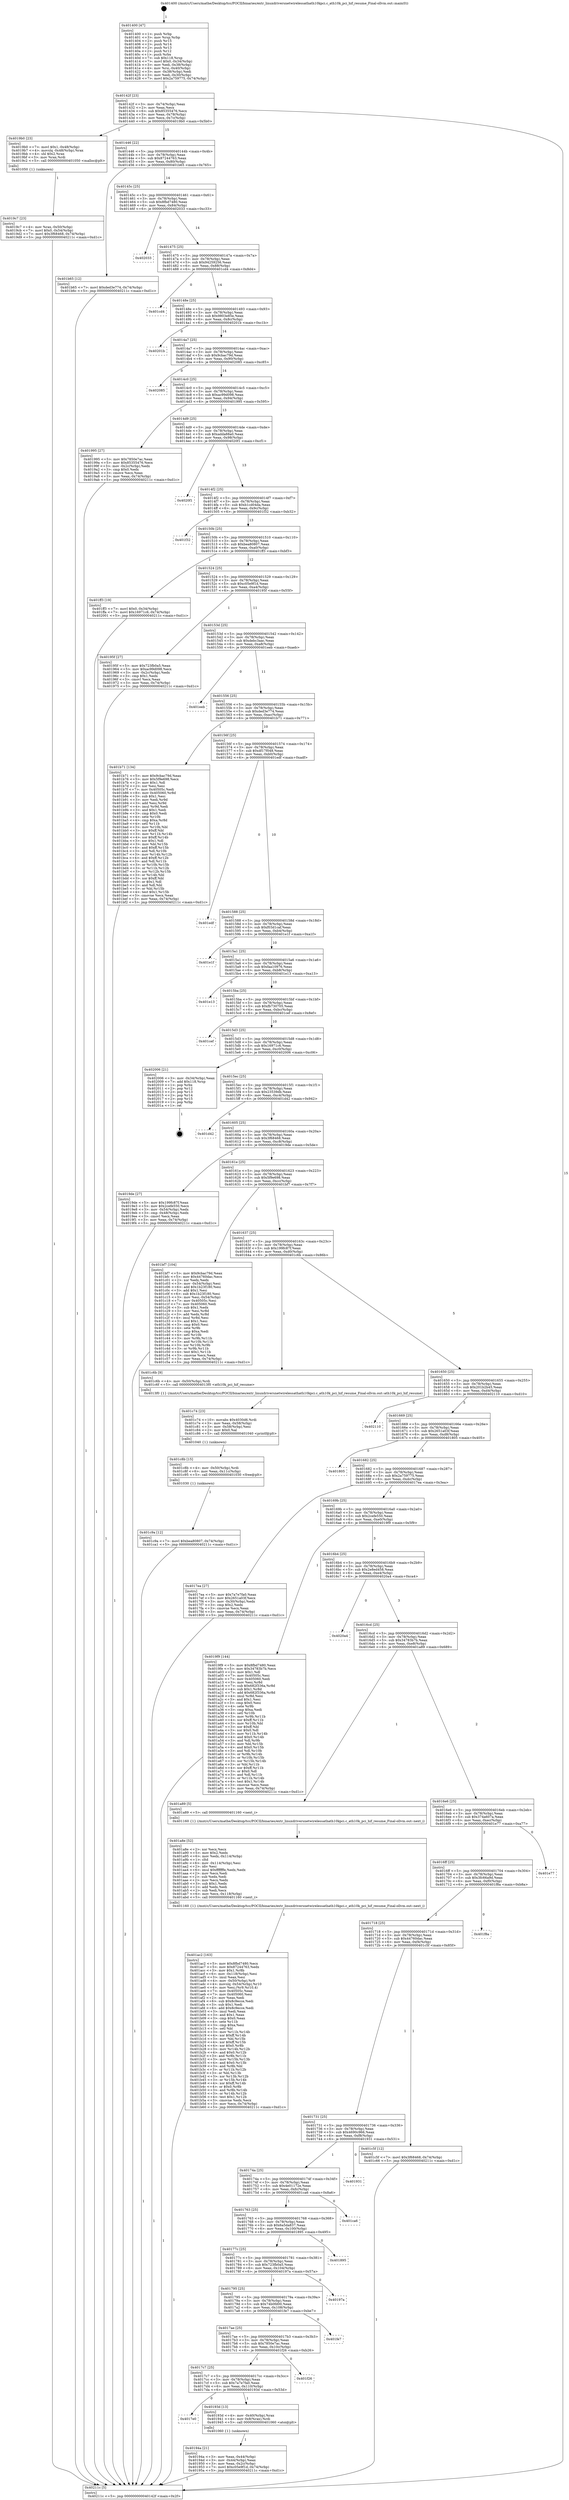 digraph "0x401400" {
  label = "0x401400 (/mnt/c/Users/mathe/Desktop/tcc/POCII/binaries/extr_linuxdriversnetwirelessathath10kpci.c_ath10k_pci_hif_resume_Final-ollvm.out::main(0))"
  labelloc = "t"
  node[shape=record]

  Entry [label="",width=0.3,height=0.3,shape=circle,fillcolor=black,style=filled]
  "0x40142f" [label="{
     0x40142f [23]\l
     | [instrs]\l
     &nbsp;&nbsp;0x40142f \<+3\>: mov -0x74(%rbp),%eax\l
     &nbsp;&nbsp;0x401432 \<+2\>: mov %eax,%ecx\l
     &nbsp;&nbsp;0x401434 \<+6\>: sub $0x85355476,%ecx\l
     &nbsp;&nbsp;0x40143a \<+3\>: mov %eax,-0x78(%rbp)\l
     &nbsp;&nbsp;0x40143d \<+3\>: mov %ecx,-0x7c(%rbp)\l
     &nbsp;&nbsp;0x401440 \<+6\>: je 00000000004019b0 \<main+0x5b0\>\l
  }"]
  "0x4019b0" [label="{
     0x4019b0 [23]\l
     | [instrs]\l
     &nbsp;&nbsp;0x4019b0 \<+7\>: movl $0x1,-0x48(%rbp)\l
     &nbsp;&nbsp;0x4019b7 \<+4\>: movslq -0x48(%rbp),%rax\l
     &nbsp;&nbsp;0x4019bb \<+4\>: shl $0x2,%rax\l
     &nbsp;&nbsp;0x4019bf \<+3\>: mov %rax,%rdi\l
     &nbsp;&nbsp;0x4019c2 \<+5\>: call 0000000000401050 \<malloc@plt\>\l
     | [calls]\l
     &nbsp;&nbsp;0x401050 \{1\} (unknown)\l
  }"]
  "0x401446" [label="{
     0x401446 [22]\l
     | [instrs]\l
     &nbsp;&nbsp;0x401446 \<+5\>: jmp 000000000040144b \<main+0x4b\>\l
     &nbsp;&nbsp;0x40144b \<+3\>: mov -0x78(%rbp),%eax\l
     &nbsp;&nbsp;0x40144e \<+5\>: sub $0x87244763,%eax\l
     &nbsp;&nbsp;0x401453 \<+3\>: mov %eax,-0x80(%rbp)\l
     &nbsp;&nbsp;0x401456 \<+6\>: je 0000000000401b65 \<main+0x765\>\l
  }"]
  Exit [label="",width=0.3,height=0.3,shape=circle,fillcolor=black,style=filled,peripheries=2]
  "0x401b65" [label="{
     0x401b65 [12]\l
     | [instrs]\l
     &nbsp;&nbsp;0x401b65 \<+7\>: movl $0xded3e774,-0x74(%rbp)\l
     &nbsp;&nbsp;0x401b6c \<+5\>: jmp 000000000040211c \<main+0xd1c\>\l
  }"]
  "0x40145c" [label="{
     0x40145c [25]\l
     | [instrs]\l
     &nbsp;&nbsp;0x40145c \<+5\>: jmp 0000000000401461 \<main+0x61\>\l
     &nbsp;&nbsp;0x401461 \<+3\>: mov -0x78(%rbp),%eax\l
     &nbsp;&nbsp;0x401464 \<+5\>: sub $0x8fbd7480,%eax\l
     &nbsp;&nbsp;0x401469 \<+6\>: mov %eax,-0x84(%rbp)\l
     &nbsp;&nbsp;0x40146f \<+6\>: je 0000000000402033 \<main+0xc33\>\l
  }"]
  "0x401c9a" [label="{
     0x401c9a [12]\l
     | [instrs]\l
     &nbsp;&nbsp;0x401c9a \<+7\>: movl $0xbea80807,-0x74(%rbp)\l
     &nbsp;&nbsp;0x401ca1 \<+5\>: jmp 000000000040211c \<main+0xd1c\>\l
  }"]
  "0x402033" [label="{
     0x402033\l
  }", style=dashed]
  "0x401475" [label="{
     0x401475 [25]\l
     | [instrs]\l
     &nbsp;&nbsp;0x401475 \<+5\>: jmp 000000000040147a \<main+0x7a\>\l
     &nbsp;&nbsp;0x40147a \<+3\>: mov -0x78(%rbp),%eax\l
     &nbsp;&nbsp;0x40147d \<+5\>: sub $0x94259256,%eax\l
     &nbsp;&nbsp;0x401482 \<+6\>: mov %eax,-0x88(%rbp)\l
     &nbsp;&nbsp;0x401488 \<+6\>: je 0000000000401cd4 \<main+0x8d4\>\l
  }"]
  "0x401c8b" [label="{
     0x401c8b [15]\l
     | [instrs]\l
     &nbsp;&nbsp;0x401c8b \<+4\>: mov -0x50(%rbp),%rdi\l
     &nbsp;&nbsp;0x401c8f \<+6\>: mov %eax,-0x11c(%rbp)\l
     &nbsp;&nbsp;0x401c95 \<+5\>: call 0000000000401030 \<free@plt\>\l
     | [calls]\l
     &nbsp;&nbsp;0x401030 \{1\} (unknown)\l
  }"]
  "0x401cd4" [label="{
     0x401cd4\l
  }", style=dashed]
  "0x40148e" [label="{
     0x40148e [25]\l
     | [instrs]\l
     &nbsp;&nbsp;0x40148e \<+5\>: jmp 0000000000401493 \<main+0x93\>\l
     &nbsp;&nbsp;0x401493 \<+3\>: mov -0x78(%rbp),%eax\l
     &nbsp;&nbsp;0x401496 \<+5\>: sub $0x9803e85e,%eax\l
     &nbsp;&nbsp;0x40149b \<+6\>: mov %eax,-0x8c(%rbp)\l
     &nbsp;&nbsp;0x4014a1 \<+6\>: je 000000000040201b \<main+0xc1b\>\l
  }"]
  "0x401c74" [label="{
     0x401c74 [23]\l
     | [instrs]\l
     &nbsp;&nbsp;0x401c74 \<+10\>: movabs $0x4030d6,%rdi\l
     &nbsp;&nbsp;0x401c7e \<+3\>: mov %eax,-0x58(%rbp)\l
     &nbsp;&nbsp;0x401c81 \<+3\>: mov -0x58(%rbp),%esi\l
     &nbsp;&nbsp;0x401c84 \<+2\>: mov $0x0,%al\l
     &nbsp;&nbsp;0x401c86 \<+5\>: call 0000000000401040 \<printf@plt\>\l
     | [calls]\l
     &nbsp;&nbsp;0x401040 \{1\} (unknown)\l
  }"]
  "0x40201b" [label="{
     0x40201b\l
  }", style=dashed]
  "0x4014a7" [label="{
     0x4014a7 [25]\l
     | [instrs]\l
     &nbsp;&nbsp;0x4014a7 \<+5\>: jmp 00000000004014ac \<main+0xac\>\l
     &nbsp;&nbsp;0x4014ac \<+3\>: mov -0x78(%rbp),%eax\l
     &nbsp;&nbsp;0x4014af \<+5\>: sub $0x9cbac79d,%eax\l
     &nbsp;&nbsp;0x4014b4 \<+6\>: mov %eax,-0x90(%rbp)\l
     &nbsp;&nbsp;0x4014ba \<+6\>: je 0000000000402085 \<main+0xc85\>\l
  }"]
  "0x401ac2" [label="{
     0x401ac2 [163]\l
     | [instrs]\l
     &nbsp;&nbsp;0x401ac2 \<+5\>: mov $0x8fbd7480,%ecx\l
     &nbsp;&nbsp;0x401ac7 \<+5\>: mov $0x87244763,%edx\l
     &nbsp;&nbsp;0x401acc \<+3\>: mov $0x1,%r8b\l
     &nbsp;&nbsp;0x401acf \<+6\>: mov -0x118(%rbp),%esi\l
     &nbsp;&nbsp;0x401ad5 \<+3\>: imul %eax,%esi\l
     &nbsp;&nbsp;0x401ad8 \<+4\>: mov -0x50(%rbp),%r9\l
     &nbsp;&nbsp;0x401adc \<+4\>: movslq -0x54(%rbp),%r10\l
     &nbsp;&nbsp;0x401ae0 \<+4\>: mov %esi,(%r9,%r10,4)\l
     &nbsp;&nbsp;0x401ae4 \<+7\>: mov 0x40505c,%eax\l
     &nbsp;&nbsp;0x401aeb \<+7\>: mov 0x405060,%esi\l
     &nbsp;&nbsp;0x401af2 \<+2\>: mov %eax,%edi\l
     &nbsp;&nbsp;0x401af4 \<+6\>: sub $0x8c9ecce,%edi\l
     &nbsp;&nbsp;0x401afa \<+3\>: sub $0x1,%edi\l
     &nbsp;&nbsp;0x401afd \<+6\>: add $0x8c9ecce,%edi\l
     &nbsp;&nbsp;0x401b03 \<+3\>: imul %edi,%eax\l
     &nbsp;&nbsp;0x401b06 \<+3\>: and $0x1,%eax\l
     &nbsp;&nbsp;0x401b09 \<+3\>: cmp $0x0,%eax\l
     &nbsp;&nbsp;0x401b0c \<+4\>: sete %r11b\l
     &nbsp;&nbsp;0x401b10 \<+3\>: cmp $0xa,%esi\l
     &nbsp;&nbsp;0x401b13 \<+3\>: setl %bl\l
     &nbsp;&nbsp;0x401b16 \<+3\>: mov %r11b,%r14b\l
     &nbsp;&nbsp;0x401b19 \<+4\>: xor $0xff,%r14b\l
     &nbsp;&nbsp;0x401b1d \<+3\>: mov %bl,%r15b\l
     &nbsp;&nbsp;0x401b20 \<+4\>: xor $0xff,%r15b\l
     &nbsp;&nbsp;0x401b24 \<+4\>: xor $0x0,%r8b\l
     &nbsp;&nbsp;0x401b28 \<+3\>: mov %r14b,%r12b\l
     &nbsp;&nbsp;0x401b2b \<+4\>: and $0x0,%r12b\l
     &nbsp;&nbsp;0x401b2f \<+3\>: and %r8b,%r11b\l
     &nbsp;&nbsp;0x401b32 \<+3\>: mov %r15b,%r13b\l
     &nbsp;&nbsp;0x401b35 \<+4\>: and $0x0,%r13b\l
     &nbsp;&nbsp;0x401b39 \<+3\>: and %r8b,%bl\l
     &nbsp;&nbsp;0x401b3c \<+3\>: or %r11b,%r12b\l
     &nbsp;&nbsp;0x401b3f \<+3\>: or %bl,%r13b\l
     &nbsp;&nbsp;0x401b42 \<+3\>: xor %r13b,%r12b\l
     &nbsp;&nbsp;0x401b45 \<+3\>: or %r15b,%r14b\l
     &nbsp;&nbsp;0x401b48 \<+4\>: xor $0xff,%r14b\l
     &nbsp;&nbsp;0x401b4c \<+4\>: or $0x0,%r8b\l
     &nbsp;&nbsp;0x401b50 \<+3\>: and %r8b,%r14b\l
     &nbsp;&nbsp;0x401b53 \<+3\>: or %r14b,%r12b\l
     &nbsp;&nbsp;0x401b56 \<+4\>: test $0x1,%r12b\l
     &nbsp;&nbsp;0x401b5a \<+3\>: cmovne %edx,%ecx\l
     &nbsp;&nbsp;0x401b5d \<+3\>: mov %ecx,-0x74(%rbp)\l
     &nbsp;&nbsp;0x401b60 \<+5\>: jmp 000000000040211c \<main+0xd1c\>\l
  }"]
  "0x402085" [label="{
     0x402085\l
  }", style=dashed]
  "0x4014c0" [label="{
     0x4014c0 [25]\l
     | [instrs]\l
     &nbsp;&nbsp;0x4014c0 \<+5\>: jmp 00000000004014c5 \<main+0xc5\>\l
     &nbsp;&nbsp;0x4014c5 \<+3\>: mov -0x78(%rbp),%eax\l
     &nbsp;&nbsp;0x4014c8 \<+5\>: sub $0xac99d098,%eax\l
     &nbsp;&nbsp;0x4014cd \<+6\>: mov %eax,-0x94(%rbp)\l
     &nbsp;&nbsp;0x4014d3 \<+6\>: je 0000000000401995 \<main+0x595\>\l
  }"]
  "0x401a8e" [label="{
     0x401a8e [52]\l
     | [instrs]\l
     &nbsp;&nbsp;0x401a8e \<+2\>: xor %ecx,%ecx\l
     &nbsp;&nbsp;0x401a90 \<+5\>: mov $0x2,%edx\l
     &nbsp;&nbsp;0x401a95 \<+6\>: mov %edx,-0x114(%rbp)\l
     &nbsp;&nbsp;0x401a9b \<+1\>: cltd\l
     &nbsp;&nbsp;0x401a9c \<+6\>: mov -0x114(%rbp),%esi\l
     &nbsp;&nbsp;0x401aa2 \<+2\>: idiv %esi\l
     &nbsp;&nbsp;0x401aa4 \<+6\>: imul $0xfffffffe,%edx,%edx\l
     &nbsp;&nbsp;0x401aaa \<+2\>: mov %ecx,%edi\l
     &nbsp;&nbsp;0x401aac \<+2\>: sub %edx,%edi\l
     &nbsp;&nbsp;0x401aae \<+2\>: mov %ecx,%edx\l
     &nbsp;&nbsp;0x401ab0 \<+3\>: sub $0x1,%edx\l
     &nbsp;&nbsp;0x401ab3 \<+2\>: add %edx,%edi\l
     &nbsp;&nbsp;0x401ab5 \<+2\>: sub %edi,%ecx\l
     &nbsp;&nbsp;0x401ab7 \<+6\>: mov %ecx,-0x118(%rbp)\l
     &nbsp;&nbsp;0x401abd \<+5\>: call 0000000000401160 \<next_i\>\l
     | [calls]\l
     &nbsp;&nbsp;0x401160 \{1\} (/mnt/c/Users/mathe/Desktop/tcc/POCII/binaries/extr_linuxdriversnetwirelessathath10kpci.c_ath10k_pci_hif_resume_Final-ollvm.out::next_i)\l
  }"]
  "0x401995" [label="{
     0x401995 [27]\l
     | [instrs]\l
     &nbsp;&nbsp;0x401995 \<+5\>: mov $0x7850e7ac,%eax\l
     &nbsp;&nbsp;0x40199a \<+5\>: mov $0x85355476,%ecx\l
     &nbsp;&nbsp;0x40199f \<+3\>: mov -0x2c(%rbp),%edx\l
     &nbsp;&nbsp;0x4019a2 \<+3\>: cmp $0x0,%edx\l
     &nbsp;&nbsp;0x4019a5 \<+3\>: cmove %ecx,%eax\l
     &nbsp;&nbsp;0x4019a8 \<+3\>: mov %eax,-0x74(%rbp)\l
     &nbsp;&nbsp;0x4019ab \<+5\>: jmp 000000000040211c \<main+0xd1c\>\l
  }"]
  "0x4014d9" [label="{
     0x4014d9 [25]\l
     | [instrs]\l
     &nbsp;&nbsp;0x4014d9 \<+5\>: jmp 00000000004014de \<main+0xde\>\l
     &nbsp;&nbsp;0x4014de \<+3\>: mov -0x78(%rbp),%eax\l
     &nbsp;&nbsp;0x4014e1 \<+5\>: sub $0xadda88a0,%eax\l
     &nbsp;&nbsp;0x4014e6 \<+6\>: mov %eax,-0x98(%rbp)\l
     &nbsp;&nbsp;0x4014ec \<+6\>: je 00000000004020f1 \<main+0xcf1\>\l
  }"]
  "0x4019c7" [label="{
     0x4019c7 [23]\l
     | [instrs]\l
     &nbsp;&nbsp;0x4019c7 \<+4\>: mov %rax,-0x50(%rbp)\l
     &nbsp;&nbsp;0x4019cb \<+7\>: movl $0x0,-0x54(%rbp)\l
     &nbsp;&nbsp;0x4019d2 \<+7\>: movl $0x3f68468,-0x74(%rbp)\l
     &nbsp;&nbsp;0x4019d9 \<+5\>: jmp 000000000040211c \<main+0xd1c\>\l
  }"]
  "0x4020f1" [label="{
     0x4020f1\l
  }", style=dashed]
  "0x4014f2" [label="{
     0x4014f2 [25]\l
     | [instrs]\l
     &nbsp;&nbsp;0x4014f2 \<+5\>: jmp 00000000004014f7 \<main+0xf7\>\l
     &nbsp;&nbsp;0x4014f7 \<+3\>: mov -0x78(%rbp),%eax\l
     &nbsp;&nbsp;0x4014fa \<+5\>: sub $0xb1cd04da,%eax\l
     &nbsp;&nbsp;0x4014ff \<+6\>: mov %eax,-0x9c(%rbp)\l
     &nbsp;&nbsp;0x401505 \<+6\>: je 0000000000401f32 \<main+0xb32\>\l
  }"]
  "0x40194a" [label="{
     0x40194a [21]\l
     | [instrs]\l
     &nbsp;&nbsp;0x40194a \<+3\>: mov %eax,-0x44(%rbp)\l
     &nbsp;&nbsp;0x40194d \<+3\>: mov -0x44(%rbp),%eax\l
     &nbsp;&nbsp;0x401950 \<+3\>: mov %eax,-0x2c(%rbp)\l
     &nbsp;&nbsp;0x401953 \<+7\>: movl $0xc05e9f1d,-0x74(%rbp)\l
     &nbsp;&nbsp;0x40195a \<+5\>: jmp 000000000040211c \<main+0xd1c\>\l
  }"]
  "0x401f32" [label="{
     0x401f32\l
  }", style=dashed]
  "0x40150b" [label="{
     0x40150b [25]\l
     | [instrs]\l
     &nbsp;&nbsp;0x40150b \<+5\>: jmp 0000000000401510 \<main+0x110\>\l
     &nbsp;&nbsp;0x401510 \<+3\>: mov -0x78(%rbp),%eax\l
     &nbsp;&nbsp;0x401513 \<+5\>: sub $0xbea80807,%eax\l
     &nbsp;&nbsp;0x401518 \<+6\>: mov %eax,-0xa0(%rbp)\l
     &nbsp;&nbsp;0x40151e \<+6\>: je 0000000000401ff3 \<main+0xbf3\>\l
  }"]
  "0x4017e0" [label="{
     0x4017e0\l
  }", style=dashed]
  "0x401ff3" [label="{
     0x401ff3 [19]\l
     | [instrs]\l
     &nbsp;&nbsp;0x401ff3 \<+7\>: movl $0x0,-0x34(%rbp)\l
     &nbsp;&nbsp;0x401ffa \<+7\>: movl $0x16971c6,-0x74(%rbp)\l
     &nbsp;&nbsp;0x402001 \<+5\>: jmp 000000000040211c \<main+0xd1c\>\l
  }"]
  "0x401524" [label="{
     0x401524 [25]\l
     | [instrs]\l
     &nbsp;&nbsp;0x401524 \<+5\>: jmp 0000000000401529 \<main+0x129\>\l
     &nbsp;&nbsp;0x401529 \<+3\>: mov -0x78(%rbp),%eax\l
     &nbsp;&nbsp;0x40152c \<+5\>: sub $0xc05e9f1d,%eax\l
     &nbsp;&nbsp;0x401531 \<+6\>: mov %eax,-0xa4(%rbp)\l
     &nbsp;&nbsp;0x401537 \<+6\>: je 000000000040195f \<main+0x55f\>\l
  }"]
  "0x40193d" [label="{
     0x40193d [13]\l
     | [instrs]\l
     &nbsp;&nbsp;0x40193d \<+4\>: mov -0x40(%rbp),%rax\l
     &nbsp;&nbsp;0x401941 \<+4\>: mov 0x8(%rax),%rdi\l
     &nbsp;&nbsp;0x401945 \<+5\>: call 0000000000401060 \<atoi@plt\>\l
     | [calls]\l
     &nbsp;&nbsp;0x401060 \{1\} (unknown)\l
  }"]
  "0x40195f" [label="{
     0x40195f [27]\l
     | [instrs]\l
     &nbsp;&nbsp;0x40195f \<+5\>: mov $0x723fb0a5,%eax\l
     &nbsp;&nbsp;0x401964 \<+5\>: mov $0xac99d098,%ecx\l
     &nbsp;&nbsp;0x401969 \<+3\>: mov -0x2c(%rbp),%edx\l
     &nbsp;&nbsp;0x40196c \<+3\>: cmp $0x1,%edx\l
     &nbsp;&nbsp;0x40196f \<+3\>: cmovl %ecx,%eax\l
     &nbsp;&nbsp;0x401972 \<+3\>: mov %eax,-0x74(%rbp)\l
     &nbsp;&nbsp;0x401975 \<+5\>: jmp 000000000040211c \<main+0xd1c\>\l
  }"]
  "0x40153d" [label="{
     0x40153d [25]\l
     | [instrs]\l
     &nbsp;&nbsp;0x40153d \<+5\>: jmp 0000000000401542 \<main+0x142\>\l
     &nbsp;&nbsp;0x401542 \<+3\>: mov -0x78(%rbp),%eax\l
     &nbsp;&nbsp;0x401545 \<+5\>: sub $0xdebc3aac,%eax\l
     &nbsp;&nbsp;0x40154a \<+6\>: mov %eax,-0xa8(%rbp)\l
     &nbsp;&nbsp;0x401550 \<+6\>: je 0000000000401eeb \<main+0xaeb\>\l
  }"]
  "0x4017c7" [label="{
     0x4017c7 [25]\l
     | [instrs]\l
     &nbsp;&nbsp;0x4017c7 \<+5\>: jmp 00000000004017cc \<main+0x3cc\>\l
     &nbsp;&nbsp;0x4017cc \<+3\>: mov -0x78(%rbp),%eax\l
     &nbsp;&nbsp;0x4017cf \<+5\>: sub $0x7a7e7fa0,%eax\l
     &nbsp;&nbsp;0x4017d4 \<+6\>: mov %eax,-0x110(%rbp)\l
     &nbsp;&nbsp;0x4017da \<+6\>: je 000000000040193d \<main+0x53d\>\l
  }"]
  "0x401eeb" [label="{
     0x401eeb\l
  }", style=dashed]
  "0x401556" [label="{
     0x401556 [25]\l
     | [instrs]\l
     &nbsp;&nbsp;0x401556 \<+5\>: jmp 000000000040155b \<main+0x15b\>\l
     &nbsp;&nbsp;0x40155b \<+3\>: mov -0x78(%rbp),%eax\l
     &nbsp;&nbsp;0x40155e \<+5\>: sub $0xded3e774,%eax\l
     &nbsp;&nbsp;0x401563 \<+6\>: mov %eax,-0xac(%rbp)\l
     &nbsp;&nbsp;0x401569 \<+6\>: je 0000000000401b71 \<main+0x771\>\l
  }"]
  "0x401f26" [label="{
     0x401f26\l
  }", style=dashed]
  "0x401b71" [label="{
     0x401b71 [134]\l
     | [instrs]\l
     &nbsp;&nbsp;0x401b71 \<+5\>: mov $0x9cbac79d,%eax\l
     &nbsp;&nbsp;0x401b76 \<+5\>: mov $0x5f9e698,%ecx\l
     &nbsp;&nbsp;0x401b7b \<+2\>: mov $0x1,%dl\l
     &nbsp;&nbsp;0x401b7d \<+2\>: xor %esi,%esi\l
     &nbsp;&nbsp;0x401b7f \<+7\>: mov 0x40505c,%edi\l
     &nbsp;&nbsp;0x401b86 \<+8\>: mov 0x405060,%r8d\l
     &nbsp;&nbsp;0x401b8e \<+3\>: sub $0x1,%esi\l
     &nbsp;&nbsp;0x401b91 \<+3\>: mov %edi,%r9d\l
     &nbsp;&nbsp;0x401b94 \<+3\>: add %esi,%r9d\l
     &nbsp;&nbsp;0x401b97 \<+4\>: imul %r9d,%edi\l
     &nbsp;&nbsp;0x401b9b \<+3\>: and $0x1,%edi\l
     &nbsp;&nbsp;0x401b9e \<+3\>: cmp $0x0,%edi\l
     &nbsp;&nbsp;0x401ba1 \<+4\>: sete %r10b\l
     &nbsp;&nbsp;0x401ba5 \<+4\>: cmp $0xa,%r8d\l
     &nbsp;&nbsp;0x401ba9 \<+4\>: setl %r11b\l
     &nbsp;&nbsp;0x401bad \<+3\>: mov %r10b,%bl\l
     &nbsp;&nbsp;0x401bb0 \<+3\>: xor $0xff,%bl\l
     &nbsp;&nbsp;0x401bb3 \<+3\>: mov %r11b,%r14b\l
     &nbsp;&nbsp;0x401bb6 \<+4\>: xor $0xff,%r14b\l
     &nbsp;&nbsp;0x401bba \<+3\>: xor $0x1,%dl\l
     &nbsp;&nbsp;0x401bbd \<+3\>: mov %bl,%r15b\l
     &nbsp;&nbsp;0x401bc0 \<+4\>: and $0xff,%r15b\l
     &nbsp;&nbsp;0x401bc4 \<+3\>: and %dl,%r10b\l
     &nbsp;&nbsp;0x401bc7 \<+3\>: mov %r14b,%r12b\l
     &nbsp;&nbsp;0x401bca \<+4\>: and $0xff,%r12b\l
     &nbsp;&nbsp;0x401bce \<+3\>: and %dl,%r11b\l
     &nbsp;&nbsp;0x401bd1 \<+3\>: or %r10b,%r15b\l
     &nbsp;&nbsp;0x401bd4 \<+3\>: or %r11b,%r12b\l
     &nbsp;&nbsp;0x401bd7 \<+3\>: xor %r12b,%r15b\l
     &nbsp;&nbsp;0x401bda \<+3\>: or %r14b,%bl\l
     &nbsp;&nbsp;0x401bdd \<+3\>: xor $0xff,%bl\l
     &nbsp;&nbsp;0x401be0 \<+3\>: or $0x1,%dl\l
     &nbsp;&nbsp;0x401be3 \<+2\>: and %dl,%bl\l
     &nbsp;&nbsp;0x401be5 \<+3\>: or %bl,%r15b\l
     &nbsp;&nbsp;0x401be8 \<+4\>: test $0x1,%r15b\l
     &nbsp;&nbsp;0x401bec \<+3\>: cmovne %ecx,%eax\l
     &nbsp;&nbsp;0x401bef \<+3\>: mov %eax,-0x74(%rbp)\l
     &nbsp;&nbsp;0x401bf2 \<+5\>: jmp 000000000040211c \<main+0xd1c\>\l
  }"]
  "0x40156f" [label="{
     0x40156f [25]\l
     | [instrs]\l
     &nbsp;&nbsp;0x40156f \<+5\>: jmp 0000000000401574 \<main+0x174\>\l
     &nbsp;&nbsp;0x401574 \<+3\>: mov -0x78(%rbp),%eax\l
     &nbsp;&nbsp;0x401577 \<+5\>: sub $0xdf17f048,%eax\l
     &nbsp;&nbsp;0x40157c \<+6\>: mov %eax,-0xb0(%rbp)\l
     &nbsp;&nbsp;0x401582 \<+6\>: je 0000000000401edf \<main+0xadf\>\l
  }"]
  "0x4017ae" [label="{
     0x4017ae [25]\l
     | [instrs]\l
     &nbsp;&nbsp;0x4017ae \<+5\>: jmp 00000000004017b3 \<main+0x3b3\>\l
     &nbsp;&nbsp;0x4017b3 \<+3\>: mov -0x78(%rbp),%eax\l
     &nbsp;&nbsp;0x4017b6 \<+5\>: sub $0x7850e7ac,%eax\l
     &nbsp;&nbsp;0x4017bb \<+6\>: mov %eax,-0x10c(%rbp)\l
     &nbsp;&nbsp;0x4017c1 \<+6\>: je 0000000000401f26 \<main+0xb26\>\l
  }"]
  "0x401edf" [label="{
     0x401edf\l
  }", style=dashed]
  "0x401588" [label="{
     0x401588 [25]\l
     | [instrs]\l
     &nbsp;&nbsp;0x401588 \<+5\>: jmp 000000000040158d \<main+0x18d\>\l
     &nbsp;&nbsp;0x40158d \<+3\>: mov -0x78(%rbp),%eax\l
     &nbsp;&nbsp;0x401590 \<+5\>: sub $0xf03d1caf,%eax\l
     &nbsp;&nbsp;0x401595 \<+6\>: mov %eax,-0xb4(%rbp)\l
     &nbsp;&nbsp;0x40159b \<+6\>: je 0000000000401e1f \<main+0xa1f\>\l
  }"]
  "0x401fe7" [label="{
     0x401fe7\l
  }", style=dashed]
  "0x401e1f" [label="{
     0x401e1f\l
  }", style=dashed]
  "0x4015a1" [label="{
     0x4015a1 [25]\l
     | [instrs]\l
     &nbsp;&nbsp;0x4015a1 \<+5\>: jmp 00000000004015a6 \<main+0x1a6\>\l
     &nbsp;&nbsp;0x4015a6 \<+3\>: mov -0x78(%rbp),%eax\l
     &nbsp;&nbsp;0x4015a9 \<+5\>: sub $0xfaa10976,%eax\l
     &nbsp;&nbsp;0x4015ae \<+6\>: mov %eax,-0xb8(%rbp)\l
     &nbsp;&nbsp;0x4015b4 \<+6\>: je 0000000000401e13 \<main+0xa13\>\l
  }"]
  "0x401795" [label="{
     0x401795 [25]\l
     | [instrs]\l
     &nbsp;&nbsp;0x401795 \<+5\>: jmp 000000000040179a \<main+0x39a\>\l
     &nbsp;&nbsp;0x40179a \<+3\>: mov -0x78(%rbp),%eax\l
     &nbsp;&nbsp;0x40179d \<+5\>: sub $0x74b0fd00,%eax\l
     &nbsp;&nbsp;0x4017a2 \<+6\>: mov %eax,-0x108(%rbp)\l
     &nbsp;&nbsp;0x4017a8 \<+6\>: je 0000000000401fe7 \<main+0xbe7\>\l
  }"]
  "0x401e13" [label="{
     0x401e13\l
  }", style=dashed]
  "0x4015ba" [label="{
     0x4015ba [25]\l
     | [instrs]\l
     &nbsp;&nbsp;0x4015ba \<+5\>: jmp 00000000004015bf \<main+0x1bf\>\l
     &nbsp;&nbsp;0x4015bf \<+3\>: mov -0x78(%rbp),%eax\l
     &nbsp;&nbsp;0x4015c2 \<+5\>: sub $0xfb730705,%eax\l
     &nbsp;&nbsp;0x4015c7 \<+6\>: mov %eax,-0xbc(%rbp)\l
     &nbsp;&nbsp;0x4015cd \<+6\>: je 0000000000401cef \<main+0x8ef\>\l
  }"]
  "0x40197a" [label="{
     0x40197a\l
  }", style=dashed]
  "0x401cef" [label="{
     0x401cef\l
  }", style=dashed]
  "0x4015d3" [label="{
     0x4015d3 [25]\l
     | [instrs]\l
     &nbsp;&nbsp;0x4015d3 \<+5\>: jmp 00000000004015d8 \<main+0x1d8\>\l
     &nbsp;&nbsp;0x4015d8 \<+3\>: mov -0x78(%rbp),%eax\l
     &nbsp;&nbsp;0x4015db \<+5\>: sub $0x16971c6,%eax\l
     &nbsp;&nbsp;0x4015e0 \<+6\>: mov %eax,-0xc0(%rbp)\l
     &nbsp;&nbsp;0x4015e6 \<+6\>: je 0000000000402006 \<main+0xc06\>\l
  }"]
  "0x40177c" [label="{
     0x40177c [25]\l
     | [instrs]\l
     &nbsp;&nbsp;0x40177c \<+5\>: jmp 0000000000401781 \<main+0x381\>\l
     &nbsp;&nbsp;0x401781 \<+3\>: mov -0x78(%rbp),%eax\l
     &nbsp;&nbsp;0x401784 \<+5\>: sub $0x723fb0a5,%eax\l
     &nbsp;&nbsp;0x401789 \<+6\>: mov %eax,-0x104(%rbp)\l
     &nbsp;&nbsp;0x40178f \<+6\>: je 000000000040197a \<main+0x57a\>\l
  }"]
  "0x402006" [label="{
     0x402006 [21]\l
     | [instrs]\l
     &nbsp;&nbsp;0x402006 \<+3\>: mov -0x34(%rbp),%eax\l
     &nbsp;&nbsp;0x402009 \<+7\>: add $0x118,%rsp\l
     &nbsp;&nbsp;0x402010 \<+1\>: pop %rbx\l
     &nbsp;&nbsp;0x402011 \<+2\>: pop %r12\l
     &nbsp;&nbsp;0x402013 \<+2\>: pop %r13\l
     &nbsp;&nbsp;0x402015 \<+2\>: pop %r14\l
     &nbsp;&nbsp;0x402017 \<+2\>: pop %r15\l
     &nbsp;&nbsp;0x402019 \<+1\>: pop %rbp\l
     &nbsp;&nbsp;0x40201a \<+1\>: ret\l
  }"]
  "0x4015ec" [label="{
     0x4015ec [25]\l
     | [instrs]\l
     &nbsp;&nbsp;0x4015ec \<+5\>: jmp 00000000004015f1 \<main+0x1f1\>\l
     &nbsp;&nbsp;0x4015f1 \<+3\>: mov -0x78(%rbp),%eax\l
     &nbsp;&nbsp;0x4015f4 \<+5\>: sub $0x23539db,%eax\l
     &nbsp;&nbsp;0x4015f9 \<+6\>: mov %eax,-0xc4(%rbp)\l
     &nbsp;&nbsp;0x4015ff \<+6\>: je 0000000000401d42 \<main+0x942\>\l
  }"]
  "0x401895" [label="{
     0x401895\l
  }", style=dashed]
  "0x401d42" [label="{
     0x401d42\l
  }", style=dashed]
  "0x401605" [label="{
     0x401605 [25]\l
     | [instrs]\l
     &nbsp;&nbsp;0x401605 \<+5\>: jmp 000000000040160a \<main+0x20a\>\l
     &nbsp;&nbsp;0x40160a \<+3\>: mov -0x78(%rbp),%eax\l
     &nbsp;&nbsp;0x40160d \<+5\>: sub $0x3f68468,%eax\l
     &nbsp;&nbsp;0x401612 \<+6\>: mov %eax,-0xc8(%rbp)\l
     &nbsp;&nbsp;0x401618 \<+6\>: je 00000000004019de \<main+0x5de\>\l
  }"]
  "0x401763" [label="{
     0x401763 [25]\l
     | [instrs]\l
     &nbsp;&nbsp;0x401763 \<+5\>: jmp 0000000000401768 \<main+0x368\>\l
     &nbsp;&nbsp;0x401768 \<+3\>: mov -0x78(%rbp),%eax\l
     &nbsp;&nbsp;0x40176b \<+5\>: sub $0x6a5da837,%eax\l
     &nbsp;&nbsp;0x401770 \<+6\>: mov %eax,-0x100(%rbp)\l
     &nbsp;&nbsp;0x401776 \<+6\>: je 0000000000401895 \<main+0x495\>\l
  }"]
  "0x4019de" [label="{
     0x4019de [27]\l
     | [instrs]\l
     &nbsp;&nbsp;0x4019de \<+5\>: mov $0x199fc87f,%eax\l
     &nbsp;&nbsp;0x4019e3 \<+5\>: mov $0x2cefe550,%ecx\l
     &nbsp;&nbsp;0x4019e8 \<+3\>: mov -0x54(%rbp),%edx\l
     &nbsp;&nbsp;0x4019eb \<+3\>: cmp -0x48(%rbp),%edx\l
     &nbsp;&nbsp;0x4019ee \<+3\>: cmovl %ecx,%eax\l
     &nbsp;&nbsp;0x4019f1 \<+3\>: mov %eax,-0x74(%rbp)\l
     &nbsp;&nbsp;0x4019f4 \<+5\>: jmp 000000000040211c \<main+0xd1c\>\l
  }"]
  "0x40161e" [label="{
     0x40161e [25]\l
     | [instrs]\l
     &nbsp;&nbsp;0x40161e \<+5\>: jmp 0000000000401623 \<main+0x223\>\l
     &nbsp;&nbsp;0x401623 \<+3\>: mov -0x78(%rbp),%eax\l
     &nbsp;&nbsp;0x401626 \<+5\>: sub $0x5f9e698,%eax\l
     &nbsp;&nbsp;0x40162b \<+6\>: mov %eax,-0xcc(%rbp)\l
     &nbsp;&nbsp;0x401631 \<+6\>: je 0000000000401bf7 \<main+0x7f7\>\l
  }"]
  "0x401ca6" [label="{
     0x401ca6\l
  }", style=dashed]
  "0x401bf7" [label="{
     0x401bf7 [104]\l
     | [instrs]\l
     &nbsp;&nbsp;0x401bf7 \<+5\>: mov $0x9cbac79d,%eax\l
     &nbsp;&nbsp;0x401bfc \<+5\>: mov $0x44760dac,%ecx\l
     &nbsp;&nbsp;0x401c01 \<+2\>: xor %edx,%edx\l
     &nbsp;&nbsp;0x401c03 \<+3\>: mov -0x54(%rbp),%esi\l
     &nbsp;&nbsp;0x401c06 \<+6\>: add $0x1b23f180,%esi\l
     &nbsp;&nbsp;0x401c0c \<+3\>: add $0x1,%esi\l
     &nbsp;&nbsp;0x401c0f \<+6\>: sub $0x1b23f180,%esi\l
     &nbsp;&nbsp;0x401c15 \<+3\>: mov %esi,-0x54(%rbp)\l
     &nbsp;&nbsp;0x401c18 \<+7\>: mov 0x40505c,%esi\l
     &nbsp;&nbsp;0x401c1f \<+7\>: mov 0x405060,%edi\l
     &nbsp;&nbsp;0x401c26 \<+3\>: sub $0x1,%edx\l
     &nbsp;&nbsp;0x401c29 \<+3\>: mov %esi,%r8d\l
     &nbsp;&nbsp;0x401c2c \<+3\>: add %edx,%r8d\l
     &nbsp;&nbsp;0x401c2f \<+4\>: imul %r8d,%esi\l
     &nbsp;&nbsp;0x401c33 \<+3\>: and $0x1,%esi\l
     &nbsp;&nbsp;0x401c36 \<+3\>: cmp $0x0,%esi\l
     &nbsp;&nbsp;0x401c39 \<+4\>: sete %r9b\l
     &nbsp;&nbsp;0x401c3d \<+3\>: cmp $0xa,%edi\l
     &nbsp;&nbsp;0x401c40 \<+4\>: setl %r10b\l
     &nbsp;&nbsp;0x401c44 \<+3\>: mov %r9b,%r11b\l
     &nbsp;&nbsp;0x401c47 \<+3\>: and %r10b,%r11b\l
     &nbsp;&nbsp;0x401c4a \<+3\>: xor %r10b,%r9b\l
     &nbsp;&nbsp;0x401c4d \<+3\>: or %r9b,%r11b\l
     &nbsp;&nbsp;0x401c50 \<+4\>: test $0x1,%r11b\l
     &nbsp;&nbsp;0x401c54 \<+3\>: cmovne %ecx,%eax\l
     &nbsp;&nbsp;0x401c57 \<+3\>: mov %eax,-0x74(%rbp)\l
     &nbsp;&nbsp;0x401c5a \<+5\>: jmp 000000000040211c \<main+0xd1c\>\l
  }"]
  "0x401637" [label="{
     0x401637 [25]\l
     | [instrs]\l
     &nbsp;&nbsp;0x401637 \<+5\>: jmp 000000000040163c \<main+0x23c\>\l
     &nbsp;&nbsp;0x40163c \<+3\>: mov -0x78(%rbp),%eax\l
     &nbsp;&nbsp;0x40163f \<+5\>: sub $0x199fc87f,%eax\l
     &nbsp;&nbsp;0x401644 \<+6\>: mov %eax,-0xd0(%rbp)\l
     &nbsp;&nbsp;0x40164a \<+6\>: je 0000000000401c6b \<main+0x86b\>\l
  }"]
  "0x40174a" [label="{
     0x40174a [25]\l
     | [instrs]\l
     &nbsp;&nbsp;0x40174a \<+5\>: jmp 000000000040174f \<main+0x34f\>\l
     &nbsp;&nbsp;0x40174f \<+3\>: mov -0x78(%rbp),%eax\l
     &nbsp;&nbsp;0x401752 \<+5\>: sub $0x4e01172e,%eax\l
     &nbsp;&nbsp;0x401757 \<+6\>: mov %eax,-0xfc(%rbp)\l
     &nbsp;&nbsp;0x40175d \<+6\>: je 0000000000401ca6 \<main+0x8a6\>\l
  }"]
  "0x401c6b" [label="{
     0x401c6b [9]\l
     | [instrs]\l
     &nbsp;&nbsp;0x401c6b \<+4\>: mov -0x50(%rbp),%rdi\l
     &nbsp;&nbsp;0x401c6f \<+5\>: call 00000000004013f0 \<ath10k_pci_hif_resume\>\l
     | [calls]\l
     &nbsp;&nbsp;0x4013f0 \{1\} (/mnt/c/Users/mathe/Desktop/tcc/POCII/binaries/extr_linuxdriversnetwirelessathath10kpci.c_ath10k_pci_hif_resume_Final-ollvm.out::ath10k_pci_hif_resume)\l
  }"]
  "0x401650" [label="{
     0x401650 [25]\l
     | [instrs]\l
     &nbsp;&nbsp;0x401650 \<+5\>: jmp 0000000000401655 \<main+0x255\>\l
     &nbsp;&nbsp;0x401655 \<+3\>: mov -0x78(%rbp),%eax\l
     &nbsp;&nbsp;0x401658 \<+5\>: sub $0x201b2b45,%eax\l
     &nbsp;&nbsp;0x40165d \<+6\>: mov %eax,-0xd4(%rbp)\l
     &nbsp;&nbsp;0x401663 \<+6\>: je 0000000000402110 \<main+0xd10\>\l
  }"]
  "0x401931" [label="{
     0x401931\l
  }", style=dashed]
  "0x402110" [label="{
     0x402110\l
  }", style=dashed]
  "0x401669" [label="{
     0x401669 [25]\l
     | [instrs]\l
     &nbsp;&nbsp;0x401669 \<+5\>: jmp 000000000040166e \<main+0x26e\>\l
     &nbsp;&nbsp;0x40166e \<+3\>: mov -0x78(%rbp),%eax\l
     &nbsp;&nbsp;0x401671 \<+5\>: sub $0x2651a03f,%eax\l
     &nbsp;&nbsp;0x401676 \<+6\>: mov %eax,-0xd8(%rbp)\l
     &nbsp;&nbsp;0x40167c \<+6\>: je 0000000000401805 \<main+0x405\>\l
  }"]
  "0x401731" [label="{
     0x401731 [25]\l
     | [instrs]\l
     &nbsp;&nbsp;0x401731 \<+5\>: jmp 0000000000401736 \<main+0x336\>\l
     &nbsp;&nbsp;0x401736 \<+3\>: mov -0x78(%rbp),%eax\l
     &nbsp;&nbsp;0x401739 \<+5\>: sub $0x4690c966,%eax\l
     &nbsp;&nbsp;0x40173e \<+6\>: mov %eax,-0xf8(%rbp)\l
     &nbsp;&nbsp;0x401744 \<+6\>: je 0000000000401931 \<main+0x531\>\l
  }"]
  "0x401805" [label="{
     0x401805\l
  }", style=dashed]
  "0x401682" [label="{
     0x401682 [25]\l
     | [instrs]\l
     &nbsp;&nbsp;0x401682 \<+5\>: jmp 0000000000401687 \<main+0x287\>\l
     &nbsp;&nbsp;0x401687 \<+3\>: mov -0x78(%rbp),%eax\l
     &nbsp;&nbsp;0x40168a \<+5\>: sub $0x2a759775,%eax\l
     &nbsp;&nbsp;0x40168f \<+6\>: mov %eax,-0xdc(%rbp)\l
     &nbsp;&nbsp;0x401695 \<+6\>: je 00000000004017ea \<main+0x3ea\>\l
  }"]
  "0x401c5f" [label="{
     0x401c5f [12]\l
     | [instrs]\l
     &nbsp;&nbsp;0x401c5f \<+7\>: movl $0x3f68468,-0x74(%rbp)\l
     &nbsp;&nbsp;0x401c66 \<+5\>: jmp 000000000040211c \<main+0xd1c\>\l
  }"]
  "0x4017ea" [label="{
     0x4017ea [27]\l
     | [instrs]\l
     &nbsp;&nbsp;0x4017ea \<+5\>: mov $0x7a7e7fa0,%eax\l
     &nbsp;&nbsp;0x4017ef \<+5\>: mov $0x2651a03f,%ecx\l
     &nbsp;&nbsp;0x4017f4 \<+3\>: mov -0x30(%rbp),%edx\l
     &nbsp;&nbsp;0x4017f7 \<+3\>: cmp $0x2,%edx\l
     &nbsp;&nbsp;0x4017fa \<+3\>: cmovne %ecx,%eax\l
     &nbsp;&nbsp;0x4017fd \<+3\>: mov %eax,-0x74(%rbp)\l
     &nbsp;&nbsp;0x401800 \<+5\>: jmp 000000000040211c \<main+0xd1c\>\l
  }"]
  "0x40169b" [label="{
     0x40169b [25]\l
     | [instrs]\l
     &nbsp;&nbsp;0x40169b \<+5\>: jmp 00000000004016a0 \<main+0x2a0\>\l
     &nbsp;&nbsp;0x4016a0 \<+3\>: mov -0x78(%rbp),%eax\l
     &nbsp;&nbsp;0x4016a3 \<+5\>: sub $0x2cefe550,%eax\l
     &nbsp;&nbsp;0x4016a8 \<+6\>: mov %eax,-0xe0(%rbp)\l
     &nbsp;&nbsp;0x4016ae \<+6\>: je 00000000004019f9 \<main+0x5f9\>\l
  }"]
  "0x40211c" [label="{
     0x40211c [5]\l
     | [instrs]\l
     &nbsp;&nbsp;0x40211c \<+5\>: jmp 000000000040142f \<main+0x2f\>\l
  }"]
  "0x401400" [label="{
     0x401400 [47]\l
     | [instrs]\l
     &nbsp;&nbsp;0x401400 \<+1\>: push %rbp\l
     &nbsp;&nbsp;0x401401 \<+3\>: mov %rsp,%rbp\l
     &nbsp;&nbsp;0x401404 \<+2\>: push %r15\l
     &nbsp;&nbsp;0x401406 \<+2\>: push %r14\l
     &nbsp;&nbsp;0x401408 \<+2\>: push %r13\l
     &nbsp;&nbsp;0x40140a \<+2\>: push %r12\l
     &nbsp;&nbsp;0x40140c \<+1\>: push %rbx\l
     &nbsp;&nbsp;0x40140d \<+7\>: sub $0x118,%rsp\l
     &nbsp;&nbsp;0x401414 \<+7\>: movl $0x0,-0x34(%rbp)\l
     &nbsp;&nbsp;0x40141b \<+3\>: mov %edi,-0x38(%rbp)\l
     &nbsp;&nbsp;0x40141e \<+4\>: mov %rsi,-0x40(%rbp)\l
     &nbsp;&nbsp;0x401422 \<+3\>: mov -0x38(%rbp),%edi\l
     &nbsp;&nbsp;0x401425 \<+3\>: mov %edi,-0x30(%rbp)\l
     &nbsp;&nbsp;0x401428 \<+7\>: movl $0x2a759775,-0x74(%rbp)\l
  }"]
  "0x401718" [label="{
     0x401718 [25]\l
     | [instrs]\l
     &nbsp;&nbsp;0x401718 \<+5\>: jmp 000000000040171d \<main+0x31d\>\l
     &nbsp;&nbsp;0x40171d \<+3\>: mov -0x78(%rbp),%eax\l
     &nbsp;&nbsp;0x401720 \<+5\>: sub $0x44760dac,%eax\l
     &nbsp;&nbsp;0x401725 \<+6\>: mov %eax,-0xf4(%rbp)\l
     &nbsp;&nbsp;0x40172b \<+6\>: je 0000000000401c5f \<main+0x85f\>\l
  }"]
  "0x4019f9" [label="{
     0x4019f9 [144]\l
     | [instrs]\l
     &nbsp;&nbsp;0x4019f9 \<+5\>: mov $0x8fbd7480,%eax\l
     &nbsp;&nbsp;0x4019fe \<+5\>: mov $0x34783b7b,%ecx\l
     &nbsp;&nbsp;0x401a03 \<+2\>: mov $0x1,%dl\l
     &nbsp;&nbsp;0x401a05 \<+7\>: mov 0x40505c,%esi\l
     &nbsp;&nbsp;0x401a0c \<+7\>: mov 0x405060,%edi\l
     &nbsp;&nbsp;0x401a13 \<+3\>: mov %esi,%r8d\l
     &nbsp;&nbsp;0x401a16 \<+7\>: sub $0x682f336a,%r8d\l
     &nbsp;&nbsp;0x401a1d \<+4\>: sub $0x1,%r8d\l
     &nbsp;&nbsp;0x401a21 \<+7\>: add $0x682f336a,%r8d\l
     &nbsp;&nbsp;0x401a28 \<+4\>: imul %r8d,%esi\l
     &nbsp;&nbsp;0x401a2c \<+3\>: and $0x1,%esi\l
     &nbsp;&nbsp;0x401a2f \<+3\>: cmp $0x0,%esi\l
     &nbsp;&nbsp;0x401a32 \<+4\>: sete %r9b\l
     &nbsp;&nbsp;0x401a36 \<+3\>: cmp $0xa,%edi\l
     &nbsp;&nbsp;0x401a39 \<+4\>: setl %r10b\l
     &nbsp;&nbsp;0x401a3d \<+3\>: mov %r9b,%r11b\l
     &nbsp;&nbsp;0x401a40 \<+4\>: xor $0xff,%r11b\l
     &nbsp;&nbsp;0x401a44 \<+3\>: mov %r10b,%bl\l
     &nbsp;&nbsp;0x401a47 \<+3\>: xor $0xff,%bl\l
     &nbsp;&nbsp;0x401a4a \<+3\>: xor $0x0,%dl\l
     &nbsp;&nbsp;0x401a4d \<+3\>: mov %r11b,%r14b\l
     &nbsp;&nbsp;0x401a50 \<+4\>: and $0x0,%r14b\l
     &nbsp;&nbsp;0x401a54 \<+3\>: and %dl,%r9b\l
     &nbsp;&nbsp;0x401a57 \<+3\>: mov %bl,%r15b\l
     &nbsp;&nbsp;0x401a5a \<+4\>: and $0x0,%r15b\l
     &nbsp;&nbsp;0x401a5e \<+3\>: and %dl,%r10b\l
     &nbsp;&nbsp;0x401a61 \<+3\>: or %r9b,%r14b\l
     &nbsp;&nbsp;0x401a64 \<+3\>: or %r10b,%r15b\l
     &nbsp;&nbsp;0x401a67 \<+3\>: xor %r15b,%r14b\l
     &nbsp;&nbsp;0x401a6a \<+3\>: or %bl,%r11b\l
     &nbsp;&nbsp;0x401a6d \<+4\>: xor $0xff,%r11b\l
     &nbsp;&nbsp;0x401a71 \<+3\>: or $0x0,%dl\l
     &nbsp;&nbsp;0x401a74 \<+3\>: and %dl,%r11b\l
     &nbsp;&nbsp;0x401a77 \<+3\>: or %r11b,%r14b\l
     &nbsp;&nbsp;0x401a7a \<+4\>: test $0x1,%r14b\l
     &nbsp;&nbsp;0x401a7e \<+3\>: cmovne %ecx,%eax\l
     &nbsp;&nbsp;0x401a81 \<+3\>: mov %eax,-0x74(%rbp)\l
     &nbsp;&nbsp;0x401a84 \<+5\>: jmp 000000000040211c \<main+0xd1c\>\l
  }"]
  "0x4016b4" [label="{
     0x4016b4 [25]\l
     | [instrs]\l
     &nbsp;&nbsp;0x4016b4 \<+5\>: jmp 00000000004016b9 \<main+0x2b9\>\l
     &nbsp;&nbsp;0x4016b9 \<+3\>: mov -0x78(%rbp),%eax\l
     &nbsp;&nbsp;0x4016bc \<+5\>: sub $0x2e8ed458,%eax\l
     &nbsp;&nbsp;0x4016c1 \<+6\>: mov %eax,-0xe4(%rbp)\l
     &nbsp;&nbsp;0x4016c7 \<+6\>: je 00000000004020a4 \<main+0xca4\>\l
  }"]
  "0x401f8a" [label="{
     0x401f8a\l
  }", style=dashed]
  "0x4020a4" [label="{
     0x4020a4\l
  }", style=dashed]
  "0x4016cd" [label="{
     0x4016cd [25]\l
     | [instrs]\l
     &nbsp;&nbsp;0x4016cd \<+5\>: jmp 00000000004016d2 \<main+0x2d2\>\l
     &nbsp;&nbsp;0x4016d2 \<+3\>: mov -0x78(%rbp),%eax\l
     &nbsp;&nbsp;0x4016d5 \<+5\>: sub $0x34783b7b,%eax\l
     &nbsp;&nbsp;0x4016da \<+6\>: mov %eax,-0xe8(%rbp)\l
     &nbsp;&nbsp;0x4016e0 \<+6\>: je 0000000000401a89 \<main+0x689\>\l
  }"]
  "0x4016ff" [label="{
     0x4016ff [25]\l
     | [instrs]\l
     &nbsp;&nbsp;0x4016ff \<+5\>: jmp 0000000000401704 \<main+0x304\>\l
     &nbsp;&nbsp;0x401704 \<+3\>: mov -0x78(%rbp),%eax\l
     &nbsp;&nbsp;0x401707 \<+5\>: sub $0x3fc66a9d,%eax\l
     &nbsp;&nbsp;0x40170c \<+6\>: mov %eax,-0xf0(%rbp)\l
     &nbsp;&nbsp;0x401712 \<+6\>: je 0000000000401f8a \<main+0xb8a\>\l
  }"]
  "0x401a89" [label="{
     0x401a89 [5]\l
     | [instrs]\l
     &nbsp;&nbsp;0x401a89 \<+5\>: call 0000000000401160 \<next_i\>\l
     | [calls]\l
     &nbsp;&nbsp;0x401160 \{1\} (/mnt/c/Users/mathe/Desktop/tcc/POCII/binaries/extr_linuxdriversnetwirelessathath10kpci.c_ath10k_pci_hif_resume_Final-ollvm.out::next_i)\l
  }"]
  "0x4016e6" [label="{
     0x4016e6 [25]\l
     | [instrs]\l
     &nbsp;&nbsp;0x4016e6 \<+5\>: jmp 00000000004016eb \<main+0x2eb\>\l
     &nbsp;&nbsp;0x4016eb \<+3\>: mov -0x78(%rbp),%eax\l
     &nbsp;&nbsp;0x4016ee \<+5\>: sub $0x374a607a,%eax\l
     &nbsp;&nbsp;0x4016f3 \<+6\>: mov %eax,-0xec(%rbp)\l
     &nbsp;&nbsp;0x4016f9 \<+6\>: je 0000000000401e77 \<main+0xa77\>\l
  }"]
  "0x401e77" [label="{
     0x401e77\l
  }", style=dashed]
  Entry -> "0x401400" [label=" 1"]
  "0x40142f" -> "0x4019b0" [label=" 1"]
  "0x40142f" -> "0x401446" [label=" 15"]
  "0x402006" -> Exit [label=" 1"]
  "0x401446" -> "0x401b65" [label=" 1"]
  "0x401446" -> "0x40145c" [label=" 14"]
  "0x401ff3" -> "0x40211c" [label=" 1"]
  "0x40145c" -> "0x402033" [label=" 0"]
  "0x40145c" -> "0x401475" [label=" 14"]
  "0x401c9a" -> "0x40211c" [label=" 1"]
  "0x401475" -> "0x401cd4" [label=" 0"]
  "0x401475" -> "0x40148e" [label=" 14"]
  "0x401c8b" -> "0x401c9a" [label=" 1"]
  "0x40148e" -> "0x40201b" [label=" 0"]
  "0x40148e" -> "0x4014a7" [label=" 14"]
  "0x401c74" -> "0x401c8b" [label=" 1"]
  "0x4014a7" -> "0x402085" [label=" 0"]
  "0x4014a7" -> "0x4014c0" [label=" 14"]
  "0x401c6b" -> "0x401c74" [label=" 1"]
  "0x4014c0" -> "0x401995" [label=" 1"]
  "0x4014c0" -> "0x4014d9" [label=" 13"]
  "0x401c5f" -> "0x40211c" [label=" 1"]
  "0x4014d9" -> "0x4020f1" [label=" 0"]
  "0x4014d9" -> "0x4014f2" [label=" 13"]
  "0x401bf7" -> "0x40211c" [label=" 1"]
  "0x4014f2" -> "0x401f32" [label=" 0"]
  "0x4014f2" -> "0x40150b" [label=" 13"]
  "0x401b71" -> "0x40211c" [label=" 1"]
  "0x40150b" -> "0x401ff3" [label=" 1"]
  "0x40150b" -> "0x401524" [label=" 12"]
  "0x401b65" -> "0x40211c" [label=" 1"]
  "0x401524" -> "0x40195f" [label=" 1"]
  "0x401524" -> "0x40153d" [label=" 11"]
  "0x401ac2" -> "0x40211c" [label=" 1"]
  "0x40153d" -> "0x401eeb" [label=" 0"]
  "0x40153d" -> "0x401556" [label=" 11"]
  "0x401a89" -> "0x401a8e" [label=" 1"]
  "0x401556" -> "0x401b71" [label=" 1"]
  "0x401556" -> "0x40156f" [label=" 10"]
  "0x4019f9" -> "0x40211c" [label=" 1"]
  "0x40156f" -> "0x401edf" [label=" 0"]
  "0x40156f" -> "0x401588" [label=" 10"]
  "0x4019c7" -> "0x40211c" [label=" 1"]
  "0x401588" -> "0x401e1f" [label=" 0"]
  "0x401588" -> "0x4015a1" [label=" 10"]
  "0x4019b0" -> "0x4019c7" [label=" 1"]
  "0x4015a1" -> "0x401e13" [label=" 0"]
  "0x4015a1" -> "0x4015ba" [label=" 10"]
  "0x40195f" -> "0x40211c" [label=" 1"]
  "0x4015ba" -> "0x401cef" [label=" 0"]
  "0x4015ba" -> "0x4015d3" [label=" 10"]
  "0x40194a" -> "0x40211c" [label=" 1"]
  "0x4015d3" -> "0x402006" [label=" 1"]
  "0x4015d3" -> "0x4015ec" [label=" 9"]
  "0x4017c7" -> "0x4017e0" [label=" 0"]
  "0x4015ec" -> "0x401d42" [label=" 0"]
  "0x4015ec" -> "0x401605" [label=" 9"]
  "0x4017c7" -> "0x40193d" [label=" 1"]
  "0x401605" -> "0x4019de" [label=" 2"]
  "0x401605" -> "0x40161e" [label=" 7"]
  "0x4017ae" -> "0x4017c7" [label=" 1"]
  "0x40161e" -> "0x401bf7" [label=" 1"]
  "0x40161e" -> "0x401637" [label=" 6"]
  "0x4017ae" -> "0x401f26" [label=" 0"]
  "0x401637" -> "0x401c6b" [label=" 1"]
  "0x401637" -> "0x401650" [label=" 5"]
  "0x401795" -> "0x4017ae" [label=" 1"]
  "0x401650" -> "0x402110" [label=" 0"]
  "0x401650" -> "0x401669" [label=" 5"]
  "0x401795" -> "0x401fe7" [label=" 0"]
  "0x401669" -> "0x401805" [label=" 0"]
  "0x401669" -> "0x401682" [label=" 5"]
  "0x40177c" -> "0x401795" [label=" 1"]
  "0x401682" -> "0x4017ea" [label=" 1"]
  "0x401682" -> "0x40169b" [label=" 4"]
  "0x4017ea" -> "0x40211c" [label=" 1"]
  "0x401400" -> "0x40142f" [label=" 1"]
  "0x40211c" -> "0x40142f" [label=" 15"]
  "0x40177c" -> "0x40197a" [label=" 0"]
  "0x40169b" -> "0x4019f9" [label=" 1"]
  "0x40169b" -> "0x4016b4" [label=" 3"]
  "0x401763" -> "0x40177c" [label=" 1"]
  "0x4016b4" -> "0x4020a4" [label=" 0"]
  "0x4016b4" -> "0x4016cd" [label=" 3"]
  "0x401763" -> "0x401895" [label=" 0"]
  "0x4016cd" -> "0x401a89" [label=" 1"]
  "0x4016cd" -> "0x4016e6" [label=" 2"]
  "0x40174a" -> "0x401763" [label=" 1"]
  "0x4016e6" -> "0x401e77" [label=" 0"]
  "0x4016e6" -> "0x4016ff" [label=" 2"]
  "0x401a8e" -> "0x401ac2" [label=" 1"]
  "0x4016ff" -> "0x401f8a" [label=" 0"]
  "0x4016ff" -> "0x401718" [label=" 2"]
  "0x40193d" -> "0x40194a" [label=" 1"]
  "0x401718" -> "0x401c5f" [label=" 1"]
  "0x401718" -> "0x401731" [label=" 1"]
  "0x401995" -> "0x40211c" [label=" 1"]
  "0x401731" -> "0x401931" [label=" 0"]
  "0x401731" -> "0x40174a" [label=" 1"]
  "0x4019de" -> "0x40211c" [label=" 2"]
  "0x40174a" -> "0x401ca6" [label=" 0"]
}

